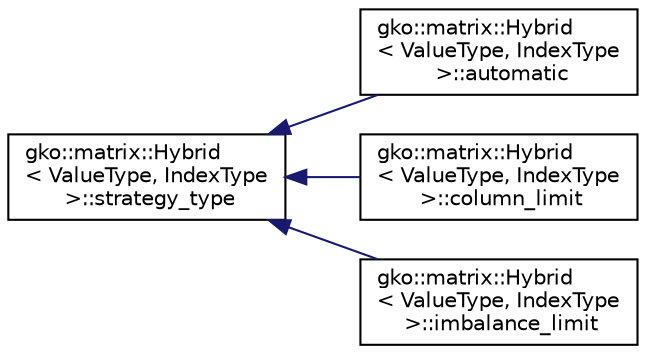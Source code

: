 digraph "Graphical Class Hierarchy"
{
 // INTERACTIVE_SVG=YES
  edge [fontname="Helvetica",fontsize="10",labelfontname="Helvetica",labelfontsize="10"];
  node [fontname="Helvetica",fontsize="10",shape=record];
  rankdir="LR";
  Node1 [label="gko::matrix::Hybrid\l\< ValueType, IndexType\l \>::strategy_type",height=0.2,width=0.4,color="black", fillcolor="white", style="filled",URL="$classgko_1_1matrix_1_1Hybrid_1_1strategy__type.html",tooltip="strategy_type is to decide how to set the hybrid config. "];
  Node1 -> Node2 [dir="back",color="midnightblue",fontsize="10",style="solid",fontname="Helvetica"];
  Node2 [label="gko::matrix::Hybrid\l\< ValueType, IndexType\l \>::automatic",height=0.2,width=0.4,color="black", fillcolor="white", style="filled",URL="$classgko_1_1matrix_1_1Hybrid_1_1automatic.html",tooltip="automatic is a stratgy_type which decides the number of stored elements per row of the ell part autom..."];
  Node1 -> Node3 [dir="back",color="midnightblue",fontsize="10",style="solid",fontname="Helvetica"];
  Node3 [label="gko::matrix::Hybrid\l\< ValueType, IndexType\l \>::column_limit",height=0.2,width=0.4,color="black", fillcolor="white", style="filled",URL="$classgko_1_1matrix_1_1Hybrid_1_1column__limit.html",tooltip="column_limit is a strategy_type which decides the number of stored elements per row of the ell part b..."];
  Node1 -> Node4 [dir="back",color="midnightblue",fontsize="10",style="solid",fontname="Helvetica"];
  Node4 [label="gko::matrix::Hybrid\l\< ValueType, IndexType\l \>::imbalance_limit",height=0.2,width=0.4,color="black", fillcolor="white", style="filled",URL="$classgko_1_1matrix_1_1Hybrid_1_1imbalance__limit.html",tooltip="imbalance_limit is a strategy_type which decides the number of stored elements per row of the ell par..."];
}

